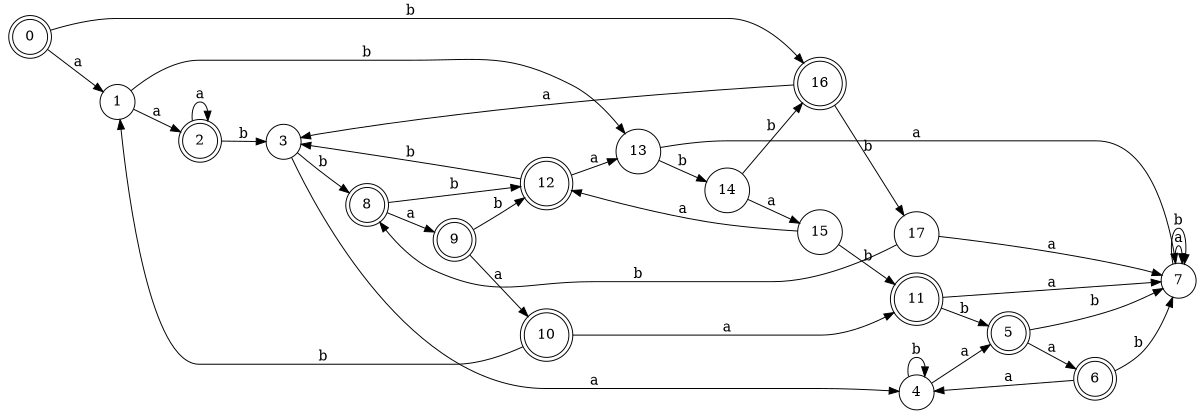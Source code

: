 digraph n15_1 {
__start0 [label="" shape="none"];

rankdir=LR;
size="8,5";

s0 [style="rounded,filled", color="black", fillcolor="white" shape="doublecircle", label="0"];
s1 [style="filled", color="black", fillcolor="white" shape="circle", label="1"];
s2 [style="rounded,filled", color="black", fillcolor="white" shape="doublecircle", label="2"];
s3 [style="filled", color="black", fillcolor="white" shape="circle", label="3"];
s4 [style="filled", color="black", fillcolor="white" shape="circle", label="4"];
s5 [style="rounded,filled", color="black", fillcolor="white" shape="doublecircle", label="5"];
s6 [style="rounded,filled", color="black", fillcolor="white" shape="doublecircle", label="6"];
s7 [style="filled", color="black", fillcolor="white" shape="circle", label="7"];
s8 [style="rounded,filled", color="black", fillcolor="white" shape="doublecircle", label="8"];
s9 [style="rounded,filled", color="black", fillcolor="white" shape="doublecircle", label="9"];
s10 [style="rounded,filled", color="black", fillcolor="white" shape="doublecircle", label="10"];
s11 [style="rounded,filled", color="black", fillcolor="white" shape="doublecircle", label="11"];
s12 [style="rounded,filled", color="black", fillcolor="white" shape="doublecircle", label="12"];
s13 [style="filled", color="black", fillcolor="white" shape="circle", label="13"];
s14 [style="filled", color="black", fillcolor="white" shape="circle", label="14"];
s15 [style="filled", color="black", fillcolor="white" shape="circle", label="15"];
s16 [style="rounded,filled", color="black", fillcolor="white" shape="doublecircle", label="16"];
s17 [style="filled", color="black", fillcolor="white" shape="circle", label="17"];
s0 -> s1 [label="a"];
s0 -> s16 [label="b"];
s1 -> s2 [label="a"];
s1 -> s13 [label="b"];
s2 -> s2 [label="a"];
s2 -> s3 [label="b"];
s3 -> s4 [label="a"];
s3 -> s8 [label="b"];
s4 -> s5 [label="a"];
s4 -> s4 [label="b"];
s5 -> s6 [label="a"];
s5 -> s7 [label="b"];
s6 -> s4 [label="a"];
s6 -> s7 [label="b"];
s7 -> s7 [label="a"];
s7 -> s7 [label="b"];
s8 -> s9 [label="a"];
s8 -> s12 [label="b"];
s9 -> s10 [label="a"];
s9 -> s12 [label="b"];
s10 -> s11 [label="a"];
s10 -> s1 [label="b"];
s11 -> s7 [label="a"];
s11 -> s5 [label="b"];
s12 -> s13 [label="a"];
s12 -> s3 [label="b"];
s13 -> s7 [label="a"];
s13 -> s14 [label="b"];
s14 -> s15 [label="a"];
s14 -> s16 [label="b"];
s15 -> s12 [label="a"];
s15 -> s11 [label="b"];
s16 -> s3 [label="a"];
s16 -> s17 [label="b"];
s17 -> s7 [label="a"];
s17 -> s8 [label="b"];

}